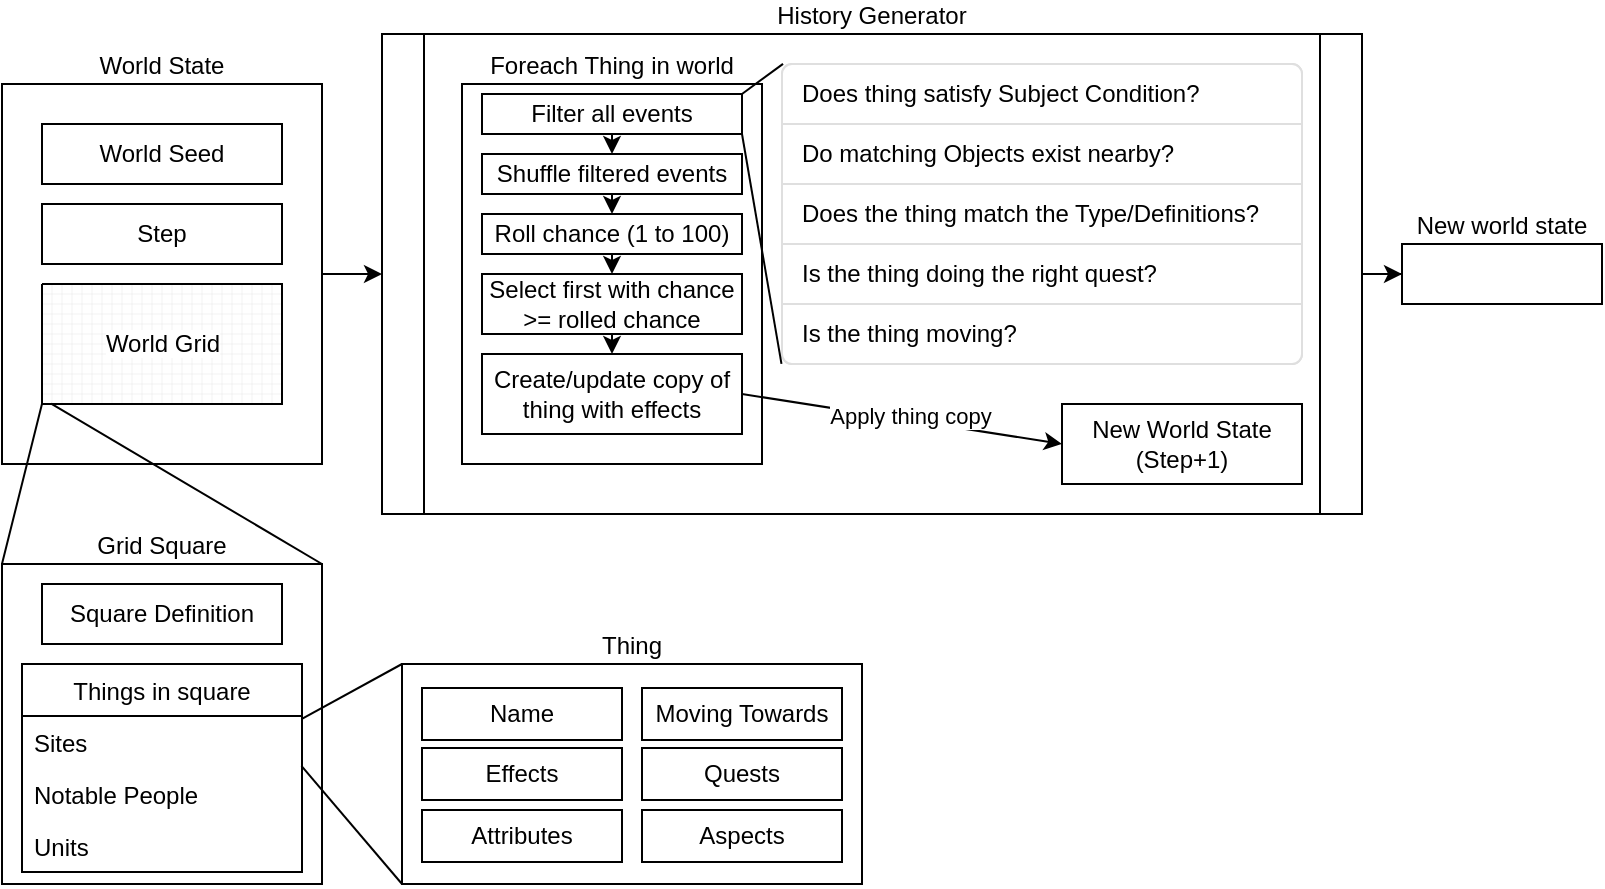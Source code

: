 <mxfile version="13.7.1" type="device"><diagram id="EdV6mTYdtTus8M2RvTwx" name="Page-1"><mxGraphModel dx="1185" dy="668" grid="1" gridSize="10" guides="1" tooltips="1" connect="1" arrows="1" fold="1" page="1" pageScale="1" pageWidth="850" pageHeight="1100" math="0" shadow="0"><root><mxCell id="0"/><mxCell id="1" parent="0"/><mxCell id="xKpmg9DttqOw1_j-Oqc--53" style="edgeStyle=orthogonalEdgeStyle;rounded=0;orthogonalLoop=1;jettySize=auto;html=1;" edge="1" parent="1" source="xKpmg9DttqOw1_j-Oqc--22" target="xKpmg9DttqOw1_j-Oqc--54"><mxGeometry relative="1" as="geometry"><mxPoint x="760" y="375" as="targetPoint"/></mxGeometry></mxCell><mxCell id="xKpmg9DttqOw1_j-Oqc--22" value="History Generator" style="shape=process;whiteSpace=wrap;html=1;backgroundOutline=1;labelPosition=center;verticalLabelPosition=top;align=center;verticalAlign=bottom;size=0.042;" vertex="1" parent="1"><mxGeometry x="230" y="255" width="490" height="240" as="geometry"/></mxCell><mxCell id="xKpmg9DttqOw1_j-Oqc--2" value="World State" style="rounded=0;whiteSpace=wrap;html=1;labelPosition=center;verticalLabelPosition=top;align=center;verticalAlign=bottom;" vertex="1" parent="1"><mxGeometry x="40" y="280" width="160" height="190" as="geometry"/></mxCell><mxCell id="xKpmg9DttqOw1_j-Oqc--3" value="&lt;div&gt;&lt;span style=&quot;background-color: rgb(255 , 255 , 255)&quot;&gt;World Grid&lt;/span&gt;&lt;/div&gt;" style="verticalLabelPosition=middle;verticalAlign=middle;html=1;shape=mxgraph.basic.patternFillRect;fillStyle=grid;step=5;fillStrokeWidth=0.2;fillStrokeColor=#dddddd;labelPosition=center;align=center;" vertex="1" parent="1"><mxGeometry x="60" y="380" width="120" height="60" as="geometry"/></mxCell><mxCell id="xKpmg9DttqOw1_j-Oqc--5" value="World Seed" style="rounded=0;whiteSpace=wrap;html=1;" vertex="1" parent="1"><mxGeometry x="60" y="300" width="120" height="30" as="geometry"/></mxCell><mxCell id="xKpmg9DttqOw1_j-Oqc--6" value="Step" style="rounded=0;whiteSpace=wrap;html=1;" vertex="1" parent="1"><mxGeometry x="60" y="340" width="120" height="30" as="geometry"/></mxCell><mxCell id="xKpmg9DttqOw1_j-Oqc--7" value="&lt;div&gt;Grid Square&lt;/div&gt;" style="rounded=0;whiteSpace=wrap;html=1;labelPosition=center;verticalLabelPosition=top;align=center;verticalAlign=bottom;" vertex="1" parent="1"><mxGeometry x="40" y="520" width="160" height="160" as="geometry"/></mxCell><mxCell id="xKpmg9DttqOw1_j-Oqc--8" value="" style="endArrow=none;html=1;entryX=0;entryY=1;entryDx=0;entryDy=0;entryPerimeter=0;" edge="1" parent="1" target="xKpmg9DttqOw1_j-Oqc--3"><mxGeometry width="50" height="50" relative="1" as="geometry"><mxPoint x="40" y="520" as="sourcePoint"/><mxPoint x="90" y="470" as="targetPoint"/></mxGeometry></mxCell><mxCell id="xKpmg9DttqOw1_j-Oqc--9" value="" style="endArrow=none;html=1;entryX=0.038;entryY=0.997;entryDx=0;entryDy=0;entryPerimeter=0;" edge="1" parent="1" target="xKpmg9DttqOw1_j-Oqc--3"><mxGeometry width="50" height="50" relative="1" as="geometry"><mxPoint x="200" y="520" as="sourcePoint"/><mxPoint x="68" y="442" as="targetPoint"/></mxGeometry></mxCell><mxCell id="xKpmg9DttqOw1_j-Oqc--11" value="Square Definition" style="rounded=0;whiteSpace=wrap;html=1;" vertex="1" parent="1"><mxGeometry x="60" y="530" width="120" height="30" as="geometry"/></mxCell><mxCell id="xKpmg9DttqOw1_j-Oqc--12" value="Things in square" style="swimlane;fontStyle=0;childLayout=stackLayout;horizontal=1;startSize=26;fillColor=none;horizontalStack=0;resizeParent=1;resizeParentMax=0;resizeLast=0;collapsible=1;marginBottom=0;" vertex="1" parent="1"><mxGeometry x="50" y="570" width="140" height="104" as="geometry"><mxRectangle x="50" y="570" width="130" height="26" as="alternateBounds"/></mxGeometry></mxCell><mxCell id="xKpmg9DttqOw1_j-Oqc--13" value="Sites" style="text;strokeColor=none;fillColor=none;align=left;verticalAlign=top;spacingLeft=4;spacingRight=4;overflow=hidden;rotatable=0;points=[[0,0.5],[1,0.5]];portConstraint=eastwest;" vertex="1" parent="xKpmg9DttqOw1_j-Oqc--12"><mxGeometry y="26" width="140" height="26" as="geometry"/></mxCell><mxCell id="xKpmg9DttqOw1_j-Oqc--14" value="Notable People" style="text;strokeColor=none;fillColor=none;align=left;verticalAlign=top;spacingLeft=4;spacingRight=4;overflow=hidden;rotatable=0;points=[[0,0.5],[1,0.5]];portConstraint=eastwest;" vertex="1" parent="xKpmg9DttqOw1_j-Oqc--12"><mxGeometry y="52" width="140" height="26" as="geometry"/></mxCell><mxCell id="xKpmg9DttqOw1_j-Oqc--15" value="Units" style="text;strokeColor=none;fillColor=none;align=left;verticalAlign=top;spacingLeft=4;spacingRight=4;overflow=hidden;rotatable=0;points=[[0,0.5],[1,0.5]];portConstraint=eastwest;" vertex="1" parent="xKpmg9DttqOw1_j-Oqc--12"><mxGeometry y="78" width="140" height="26" as="geometry"/></mxCell><mxCell id="xKpmg9DttqOw1_j-Oqc--16" value="&lt;div&gt;Thing&lt;/div&gt;" style="rounded=0;whiteSpace=wrap;html=1;labelPosition=center;verticalLabelPosition=top;align=center;verticalAlign=bottom;" vertex="1" parent="1"><mxGeometry x="240" y="570" width="230" height="110" as="geometry"/></mxCell><mxCell id="xKpmg9DttqOw1_j-Oqc--17" value="Name" style="rounded=0;whiteSpace=wrap;html=1;" vertex="1" parent="1"><mxGeometry x="250" y="582" width="100" height="26" as="geometry"/></mxCell><mxCell id="xKpmg9DttqOw1_j-Oqc--18" value="Effects" style="rounded=0;whiteSpace=wrap;html=1;" vertex="1" parent="1"><mxGeometry x="250" y="612" width="100" height="26" as="geometry"/></mxCell><mxCell id="xKpmg9DttqOw1_j-Oqc--19" value="Attributes" style="rounded=0;whiteSpace=wrap;html=1;" vertex="1" parent="1"><mxGeometry x="250" y="643" width="100" height="26" as="geometry"/></mxCell><mxCell id="xKpmg9DttqOw1_j-Oqc--20" value="" style="endArrow=none;html=1;entryX=0;entryY=0;entryDx=0;entryDy=0;exitX=0.998;exitY=0.06;exitDx=0;exitDy=0;exitPerimeter=0;" edge="1" parent="1" source="xKpmg9DttqOw1_j-Oqc--13" target="xKpmg9DttqOw1_j-Oqc--16"><mxGeometry width="50" height="50" relative="1" as="geometry"><mxPoint x="290" y="690" as="sourcePoint"/><mxPoint x="340" y="640" as="targetPoint"/></mxGeometry></mxCell><mxCell id="xKpmg9DttqOw1_j-Oqc--21" value="" style="endArrow=none;html=1;exitX=0;exitY=1;exitDx=0;exitDy=0;entryX=0.998;entryY=-0.042;entryDx=0;entryDy=0;entryPerimeter=0;" edge="1" parent="1" source="xKpmg9DttqOw1_j-Oqc--16" target="xKpmg9DttqOw1_j-Oqc--14"><mxGeometry width="50" height="50" relative="1" as="geometry"><mxPoint x="290" y="690" as="sourcePoint"/><mxPoint x="340" y="640" as="targetPoint"/></mxGeometry></mxCell><mxCell id="xKpmg9DttqOw1_j-Oqc--23" value="" style="endArrow=classic;html=1;exitX=1;exitY=0.5;exitDx=0;exitDy=0;entryX=0;entryY=0.5;entryDx=0;entryDy=0;" edge="1" parent="1" source="xKpmg9DttqOw1_j-Oqc--2" target="xKpmg9DttqOw1_j-Oqc--22"><mxGeometry width="50" height="50" relative="1" as="geometry"><mxPoint x="380" y="460" as="sourcePoint"/><mxPoint x="430" y="410" as="targetPoint"/></mxGeometry></mxCell><mxCell id="xKpmg9DttqOw1_j-Oqc--32" value="New World State (Step+1)" style="rounded=0;whiteSpace=wrap;html=1;" vertex="1" parent="1"><mxGeometry x="570" y="440" width="120" height="40" as="geometry"/></mxCell><mxCell id="xKpmg9DttqOw1_j-Oqc--39" value="" style="group;labelPosition=center;verticalLabelPosition=top;align=center;verticalAlign=bottom;" vertex="1" connectable="0" parent="1"><mxGeometry x="270" y="280" width="150" height="190" as="geometry"/></mxCell><mxCell id="xKpmg9DttqOw1_j-Oqc--38" value="Foreach Thing in world" style="rounded=0;whiteSpace=wrap;html=1;labelPosition=center;verticalLabelPosition=top;align=center;verticalAlign=bottom;" vertex="1" parent="xKpmg9DttqOw1_j-Oqc--39"><mxGeometry width="150" height="190" as="geometry"/></mxCell><mxCell id="xKpmg9DttqOw1_j-Oqc--27" value="Roll chance (1 to 100)" style="rounded=0;whiteSpace=wrap;html=1;" vertex="1" parent="xKpmg9DttqOw1_j-Oqc--39"><mxGeometry x="10" y="65" width="130" height="20" as="geometry"/></mxCell><mxCell id="xKpmg9DttqOw1_j-Oqc--28" value="Filter all events" style="rounded=0;whiteSpace=wrap;html=1;" vertex="1" parent="xKpmg9DttqOw1_j-Oqc--39"><mxGeometry x="10" y="5" width="130" height="20" as="geometry"/></mxCell><mxCell id="xKpmg9DttqOw1_j-Oqc--29" value="Shuffle filtered events" style="rounded=0;whiteSpace=wrap;html=1;" vertex="1" parent="xKpmg9DttqOw1_j-Oqc--39"><mxGeometry x="10" y="35" width="130" height="20" as="geometry"/></mxCell><mxCell id="xKpmg9DttqOw1_j-Oqc--30" value="Select first with chance &amp;gt;= rolled chance" style="rounded=0;whiteSpace=wrap;html=1;" vertex="1" parent="xKpmg9DttqOw1_j-Oqc--39"><mxGeometry x="10" y="95" width="130" height="30" as="geometry"/></mxCell><mxCell id="xKpmg9DttqOw1_j-Oqc--31" value="Create/update copy of thing with effects" style="rounded=0;whiteSpace=wrap;html=1;" vertex="1" parent="xKpmg9DttqOw1_j-Oqc--39"><mxGeometry x="10" y="135" width="130" height="40" as="geometry"/></mxCell><mxCell id="xKpmg9DttqOw1_j-Oqc--33" value="" style="endArrow=classic;html=1;exitX=0.5;exitY=1;exitDx=0;exitDy=0;" edge="1" parent="xKpmg9DttqOw1_j-Oqc--39" source="xKpmg9DttqOw1_j-Oqc--28" target="xKpmg9DttqOw1_j-Oqc--29"><mxGeometry width="50" height="50" relative="1" as="geometry"><mxPoint x="380" y="370" as="sourcePoint"/><mxPoint x="430" y="320" as="targetPoint"/></mxGeometry></mxCell><mxCell id="xKpmg9DttqOw1_j-Oqc--34" value="" style="endArrow=classic;html=1;exitX=0.5;exitY=1;exitDx=0;exitDy=0;entryX=0.5;entryY=0;entryDx=0;entryDy=0;" edge="1" parent="xKpmg9DttqOw1_j-Oqc--39" source="xKpmg9DttqOw1_j-Oqc--29" target="xKpmg9DttqOw1_j-Oqc--27"><mxGeometry width="50" height="50" relative="1" as="geometry"><mxPoint x="380" y="370" as="sourcePoint"/><mxPoint x="430" y="320" as="targetPoint"/></mxGeometry></mxCell><mxCell id="xKpmg9DttqOw1_j-Oqc--35" value="" style="endArrow=classic;html=1;exitX=0.5;exitY=1;exitDx=0;exitDy=0;entryX=0.5;entryY=0;entryDx=0;entryDy=0;" edge="1" parent="xKpmg9DttqOw1_j-Oqc--39" source="xKpmg9DttqOw1_j-Oqc--27" target="xKpmg9DttqOw1_j-Oqc--30"><mxGeometry width="50" height="50" relative="1" as="geometry"><mxPoint x="380" y="370" as="sourcePoint"/><mxPoint x="430" y="320" as="targetPoint"/></mxGeometry></mxCell><mxCell id="xKpmg9DttqOw1_j-Oqc--36" value="" style="endArrow=classic;html=1;exitX=0.5;exitY=1;exitDx=0;exitDy=0;entryX=0.5;entryY=0;entryDx=0;entryDy=0;" edge="1" parent="xKpmg9DttqOw1_j-Oqc--39" source="xKpmg9DttqOw1_j-Oqc--30" target="xKpmg9DttqOw1_j-Oqc--31"><mxGeometry width="50" height="50" relative="1" as="geometry"><mxPoint x="380" y="370" as="sourcePoint"/><mxPoint x="430" y="320" as="targetPoint"/></mxGeometry></mxCell><mxCell id="xKpmg9DttqOw1_j-Oqc--41" value="" style="html=1;shadow=0;dashed=0;shape=mxgraph.bootstrap.rrect;rSize=5;strokeColor=#DFDFDF;html=1;whiteSpace=wrap;fillColor=#FFFFFF;fontColor=#000000;" vertex="1" parent="1"><mxGeometry x="430" y="270" width="260" height="150" as="geometry"/></mxCell><mxCell id="xKpmg9DttqOw1_j-Oqc--42" value="Does thing satisfy Subject Condition?" style="strokeColor=inherit;fillColor=inherit;gradientColor=inherit;fontColor=inherit;html=1;shadow=0;dashed=0;shape=mxgraph.bootstrap.topButton;rSize=5;perimeter=none;whiteSpace=wrap;resizeWidth=1;align=left;spacing=10;" vertex="1" parent="xKpmg9DttqOw1_j-Oqc--41"><mxGeometry width="260" height="30" relative="1" as="geometry"/></mxCell><mxCell id="xKpmg9DttqOw1_j-Oqc--43" value="Do matching Objects exist nearby?" style="strokeColor=inherit;fillColor=inherit;gradientColor=inherit;fontColor=inherit;html=1;shadow=0;dashed=0;perimeter=none;whiteSpace=wrap;resizeWidth=1;align=left;spacing=10;" vertex="1" parent="xKpmg9DttqOw1_j-Oqc--41"><mxGeometry width="260" height="30" relative="1" as="geometry"><mxPoint y="30" as="offset"/></mxGeometry></mxCell><mxCell id="xKpmg9DttqOw1_j-Oqc--44" value="Does the thing match the Type/Definitions?" style="strokeColor=inherit;fillColor=inherit;gradientColor=inherit;fontColor=inherit;html=1;shadow=0;dashed=0;perimeter=none;whiteSpace=wrap;resizeWidth=1;align=left;spacing=10;" vertex="1" parent="xKpmg9DttqOw1_j-Oqc--41"><mxGeometry width="260" height="30" relative="1" as="geometry"><mxPoint y="60" as="offset"/></mxGeometry></mxCell><mxCell id="xKpmg9DttqOw1_j-Oqc--45" value="Is the thing doing the right quest?" style="strokeColor=inherit;fillColor=inherit;gradientColor=inherit;fontColor=inherit;html=1;shadow=0;dashed=0;perimeter=none;whiteSpace=wrap;resizeWidth=1;align=left;spacing=10;" vertex="1" parent="xKpmg9DttqOw1_j-Oqc--41"><mxGeometry width="260" height="30" relative="1" as="geometry"><mxPoint y="90" as="offset"/></mxGeometry></mxCell><mxCell id="xKpmg9DttqOw1_j-Oqc--46" value="Is the thing moving?" style="strokeColor=inherit;fillColor=inherit;gradientColor=inherit;fontColor=inherit;html=1;shadow=0;dashed=0;shape=mxgraph.bootstrap.bottomButton;rSize=5;perimeter=none;whiteSpace=wrap;resizeWidth=1;resizeHeight=0;align=left;spacing=10;" vertex="1" parent="xKpmg9DttqOw1_j-Oqc--41"><mxGeometry y="1" width="260" height="30" relative="1" as="geometry"><mxPoint y="-30" as="offset"/></mxGeometry></mxCell><mxCell id="xKpmg9DttqOw1_j-Oqc--47" value="" style="endArrow=none;html=1;exitX=1;exitY=0;exitDx=0;exitDy=0;entryX=0.002;entryY=-0.002;entryDx=0;entryDy=0;entryPerimeter=0;" edge="1" parent="1" source="xKpmg9DttqOw1_j-Oqc--28" target="xKpmg9DttqOw1_j-Oqc--42"><mxGeometry width="50" height="50" relative="1" as="geometry"><mxPoint x="380" y="370" as="sourcePoint"/><mxPoint x="430" y="320" as="targetPoint"/></mxGeometry></mxCell><mxCell id="xKpmg9DttqOw1_j-Oqc--48" value="" style="endArrow=none;html=1;exitX=1;exitY=1;exitDx=0;exitDy=0;entryX=-0.001;entryY=0.998;entryDx=0;entryDy=0;entryPerimeter=0;" edge="1" parent="1" source="xKpmg9DttqOw1_j-Oqc--28" target="xKpmg9DttqOw1_j-Oqc--46"><mxGeometry width="50" height="50" relative="1" as="geometry"><mxPoint x="380" y="370" as="sourcePoint"/><mxPoint x="430" y="320" as="targetPoint"/></mxGeometry></mxCell><mxCell id="xKpmg9DttqOw1_j-Oqc--49" value="" style="endArrow=classic;html=1;exitX=1;exitY=0.5;exitDx=0;exitDy=0;entryX=0;entryY=0.5;entryDx=0;entryDy=0;" edge="1" parent="1" source="xKpmg9DttqOw1_j-Oqc--31" target="xKpmg9DttqOw1_j-Oqc--32"><mxGeometry width="50" height="50" relative="1" as="geometry"><mxPoint x="550" y="370" as="sourcePoint"/><mxPoint x="600" y="320" as="targetPoint"/></mxGeometry></mxCell><mxCell id="xKpmg9DttqOw1_j-Oqc--50" value="Apply thing copy" style="edgeLabel;html=1;align=center;verticalAlign=middle;resizable=0;points=[];" vertex="1" connectable="0" parent="xKpmg9DttqOw1_j-Oqc--49"><mxGeometry x="0.044" y="2" relative="1" as="geometry"><mxPoint as="offset"/></mxGeometry></mxCell><mxCell id="xKpmg9DttqOw1_j-Oqc--54" value="New world state" style="rounded=0;whiteSpace=wrap;html=1;labelPosition=center;verticalLabelPosition=top;align=center;verticalAlign=bottom;" vertex="1" parent="1"><mxGeometry x="740" y="360" width="100" height="30" as="geometry"/></mxCell><mxCell id="xKpmg9DttqOw1_j-Oqc--55" value="Moving Towards" style="rounded=0;whiteSpace=wrap;html=1;" vertex="1" parent="1"><mxGeometry x="360" y="582" width="100" height="26" as="geometry"/></mxCell><mxCell id="xKpmg9DttqOw1_j-Oqc--56" value="Quests" style="rounded=0;whiteSpace=wrap;html=1;" vertex="1" parent="1"><mxGeometry x="360" y="612" width="100" height="26" as="geometry"/></mxCell><mxCell id="xKpmg9DttqOw1_j-Oqc--57" value="Aspects" style="rounded=0;whiteSpace=wrap;html=1;" vertex="1" parent="1"><mxGeometry x="360" y="643" width="100" height="26" as="geometry"/></mxCell></root></mxGraphModel></diagram></mxfile>